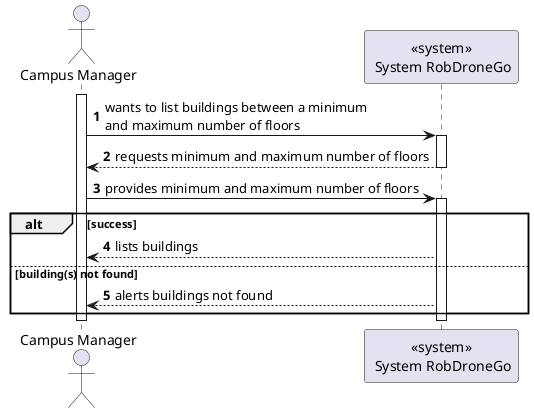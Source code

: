 @startuml
autonumber

actor "Campus Manager" as usr

participant "<<system>>\n System RobDroneGo" as sys

activate usr
    usr -> sys : wants to list buildings between a minimum\nand maximum number of floors
    activate sys
        sys --> usr : requests minimum and maximum number of floors
    deactivate sys

    usr -> sys : provides minimum and maximum number of floors
    activate sys
    alt success
        sys --> usr : lists buildings
    else building(s) not found
        sys --> usr : alerts buildings not found
    end
    deactivate sys
deactivate usr

@enduml
